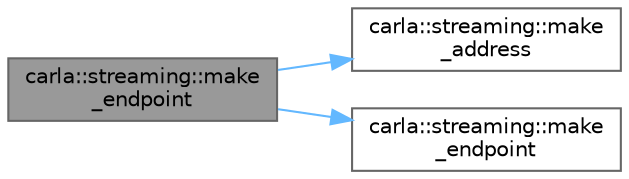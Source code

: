 digraph "carla::streaming::make_endpoint"
{
 // INTERACTIVE_SVG=YES
 // LATEX_PDF_SIZE
  bgcolor="transparent";
  edge [fontname=Helvetica,fontsize=10,labelfontname=Helvetica,labelfontsize=10];
  node [fontname=Helvetica,fontsize=10,shape=box,height=0.2,width=0.4];
  rankdir="LR";
  Node1 [id="Node000001",label="carla::streaming::make\l_endpoint",height=0.2,width=0.4,color="gray40", fillcolor="grey60", style="filled", fontcolor="black",tooltip=" "];
  Node1 -> Node2 [id="edge1_Node000001_Node000002",color="steelblue1",style="solid",tooltip=" "];
  Node2 [id="Node000002",label="carla::streaming::make\l_address",height=0.2,width=0.4,color="grey40", fillcolor="white", style="filled",URL="$dd/dd8/namespacecarla_1_1streaming.html#a0b59c06d3bb155df458499dd2ed40827",tooltip=" "];
  Node1 -> Node3 [id="edge2_Node000001_Node000003",color="steelblue1",style="solid",tooltip=" "];
  Node3 [id="Node000003",label="carla::streaming::make\l_endpoint",height=0.2,width=0.4,color="grey40", fillcolor="white", style="filled",URL="$dd/dd8/namespacecarla_1_1streaming.html#aa107abee0751789f6d03b54677071b9a",tooltip=" "];
}
